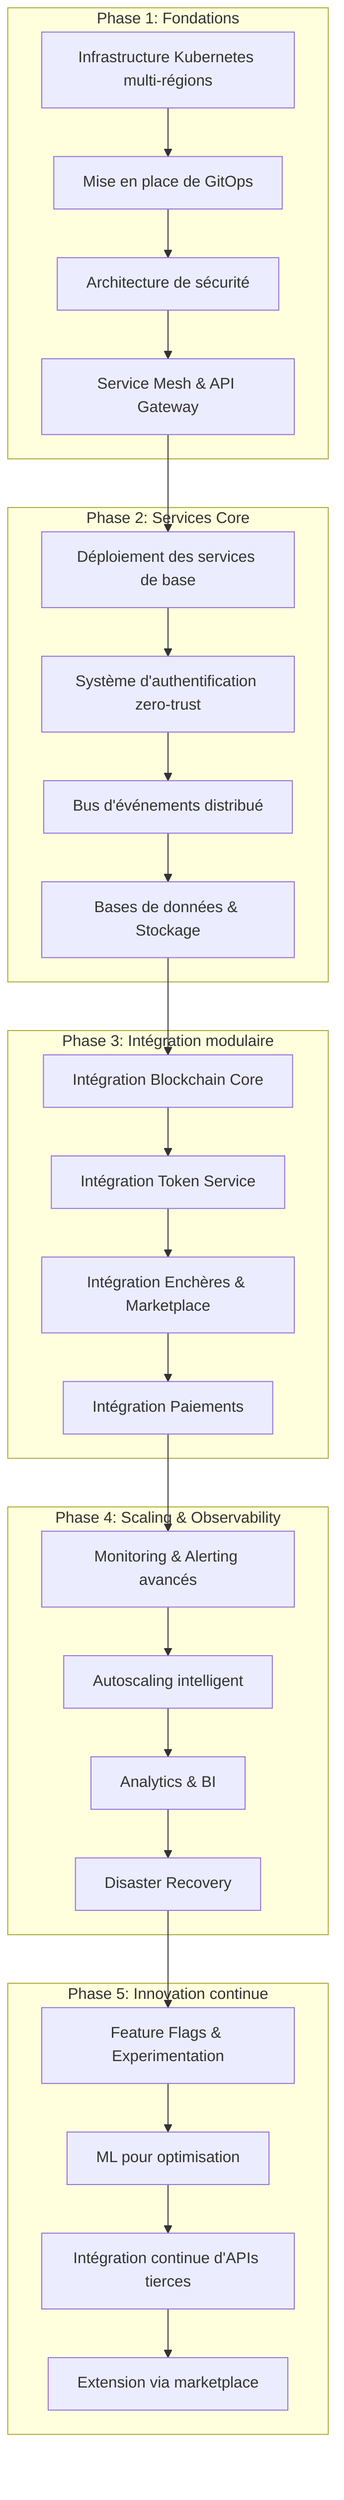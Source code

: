 flowchart TD
    subgraph "Phase 1: Fondations"
        A1[Infrastructure Kubernetes multi-régions]
        A2[Mise en place de GitOps]
        A3[Architecture de sécurité]
        A4[Service Mesh & API Gateway]
    end
    
    subgraph "Phase 2: Services Core"
        B1[Déploiement des services de base]
        B2[Système d'authentification zero-trust]
        B3[Bus d'événements distribué]
        B4[Bases de données & Stockage]
    end
    
    subgraph "Phase 3: Intégration modulaire"
        C1[Intégration Blockchain Core]
        C2[Intégration Token Service]
        C3[Intégration Enchères & Marketplace]
        C4[Intégration Paiements]
    end
    
    subgraph "Phase 4: Scaling & Observability"
        D1[Monitoring & Alerting avancés]
        D2[Autoscaling intelligent]
        D3[Analytics & BI]
        D4[Disaster Recovery]
    end
    
    subgraph "Phase 5: Innovation continue"
        E1[Feature Flags & Experimentation]
        E2[ML pour optimisation]
        E3[Intégration continue d'APIs tierces]
        E4[Extension via marketplace]
    end
    
    A1 --> A2
    A2 --> A3
    A3 --> A4
    
    A4 --> B1
    B1 --> B2
    B2 --> B3
    B3 --> B4
    
    B4 --> C1
    C1 --> C2
    C2 --> C3
    C3 --> C4
    
    C4 --> D1
    D1 --> D2
    D2 --> D3
    D3 --> D4
    
    D4 --> E1
    E1 --> E2
    E2 --> E3
    E3 --> E4